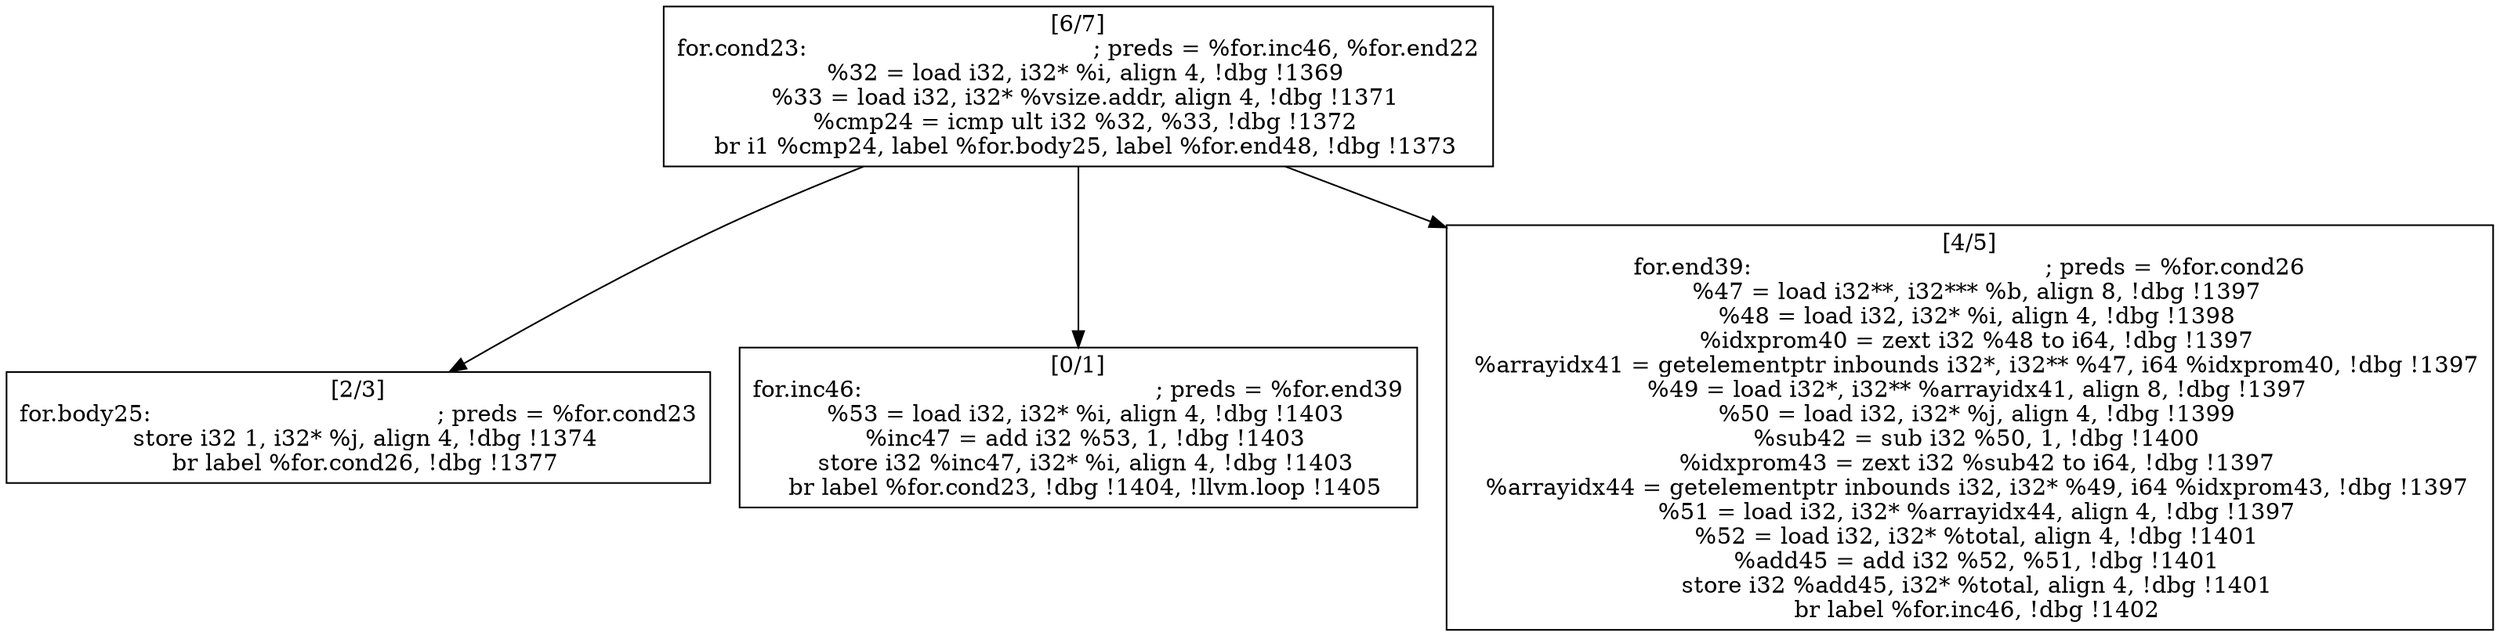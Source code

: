 
digraph G {


node256 [label="[2/3]
for.body25:                                       ; preds = %for.cond23
  store i32 1, i32* %j, align 4, !dbg !1374
  br label %for.cond26, !dbg !1377
",shape=rectangle ]
node255 [label="[0/1]
for.inc46:                                        ; preds = %for.end39
  %53 = load i32, i32* %i, align 4, !dbg !1403
  %inc47 = add i32 %53, 1, !dbg !1403
  store i32 %inc47, i32* %i, align 4, !dbg !1403
  br label %for.cond23, !dbg !1404, !llvm.loop !1405
",shape=rectangle ]
node253 [label="[4/5]
for.end39:                                        ; preds = %for.cond26
  %47 = load i32**, i32*** %b, align 8, !dbg !1397
  %48 = load i32, i32* %i, align 4, !dbg !1398
  %idxprom40 = zext i32 %48 to i64, !dbg !1397
  %arrayidx41 = getelementptr inbounds i32*, i32** %47, i64 %idxprom40, !dbg !1397
  %49 = load i32*, i32** %arrayidx41, align 8, !dbg !1397
  %50 = load i32, i32* %j, align 4, !dbg !1399
  %sub42 = sub i32 %50, 1, !dbg !1400
  %idxprom43 = zext i32 %sub42 to i64, !dbg !1397
  %arrayidx44 = getelementptr inbounds i32, i32* %49, i64 %idxprom43, !dbg !1397
  %51 = load i32, i32* %arrayidx44, align 4, !dbg !1397
  %52 = load i32, i32* %total, align 4, !dbg !1401
  %add45 = add i32 %52, %51, !dbg !1401
  store i32 %add45, i32* %total, align 4, !dbg !1401
  br label %for.inc46, !dbg !1402
",shape=rectangle ]
node254 [label="[6/7]
for.cond23:                                       ; preds = %for.inc46, %for.end22
  %32 = load i32, i32* %i, align 4, !dbg !1369
  %33 = load i32, i32* %vsize.addr, align 4, !dbg !1371
  %cmp24 = icmp ult i32 %32, %33, !dbg !1372
  br i1 %cmp24, label %for.body25, label %for.end48, !dbg !1373
",shape=rectangle ]

node254->node256 [ ]
node254->node253 [ ]
node254->node255 [ ]


}
